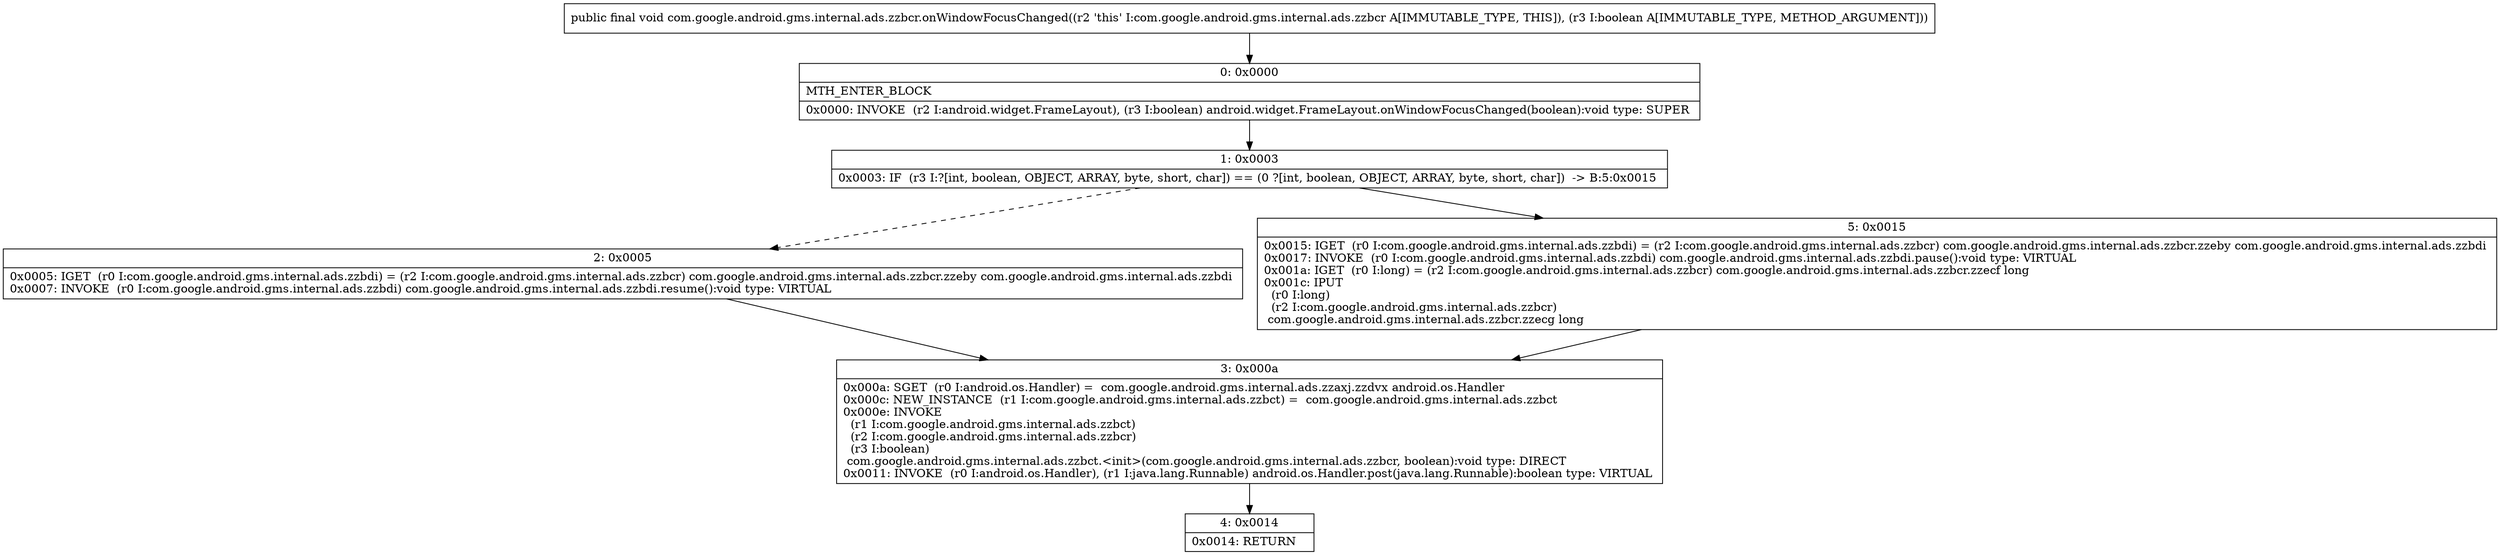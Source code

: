 digraph "CFG forcom.google.android.gms.internal.ads.zzbcr.onWindowFocusChanged(Z)V" {
Node_0 [shape=record,label="{0\:\ 0x0000|MTH_ENTER_BLOCK\l|0x0000: INVOKE  (r2 I:android.widget.FrameLayout), (r3 I:boolean) android.widget.FrameLayout.onWindowFocusChanged(boolean):void type: SUPER \l}"];
Node_1 [shape=record,label="{1\:\ 0x0003|0x0003: IF  (r3 I:?[int, boolean, OBJECT, ARRAY, byte, short, char]) == (0 ?[int, boolean, OBJECT, ARRAY, byte, short, char])  \-\> B:5:0x0015 \l}"];
Node_2 [shape=record,label="{2\:\ 0x0005|0x0005: IGET  (r0 I:com.google.android.gms.internal.ads.zzbdi) = (r2 I:com.google.android.gms.internal.ads.zzbcr) com.google.android.gms.internal.ads.zzbcr.zzeby com.google.android.gms.internal.ads.zzbdi \l0x0007: INVOKE  (r0 I:com.google.android.gms.internal.ads.zzbdi) com.google.android.gms.internal.ads.zzbdi.resume():void type: VIRTUAL \l}"];
Node_3 [shape=record,label="{3\:\ 0x000a|0x000a: SGET  (r0 I:android.os.Handler) =  com.google.android.gms.internal.ads.zzaxj.zzdvx android.os.Handler \l0x000c: NEW_INSTANCE  (r1 I:com.google.android.gms.internal.ads.zzbct) =  com.google.android.gms.internal.ads.zzbct \l0x000e: INVOKE  \l  (r1 I:com.google.android.gms.internal.ads.zzbct)\l  (r2 I:com.google.android.gms.internal.ads.zzbcr)\l  (r3 I:boolean)\l com.google.android.gms.internal.ads.zzbct.\<init\>(com.google.android.gms.internal.ads.zzbcr, boolean):void type: DIRECT \l0x0011: INVOKE  (r0 I:android.os.Handler), (r1 I:java.lang.Runnable) android.os.Handler.post(java.lang.Runnable):boolean type: VIRTUAL \l}"];
Node_4 [shape=record,label="{4\:\ 0x0014|0x0014: RETURN   \l}"];
Node_5 [shape=record,label="{5\:\ 0x0015|0x0015: IGET  (r0 I:com.google.android.gms.internal.ads.zzbdi) = (r2 I:com.google.android.gms.internal.ads.zzbcr) com.google.android.gms.internal.ads.zzbcr.zzeby com.google.android.gms.internal.ads.zzbdi \l0x0017: INVOKE  (r0 I:com.google.android.gms.internal.ads.zzbdi) com.google.android.gms.internal.ads.zzbdi.pause():void type: VIRTUAL \l0x001a: IGET  (r0 I:long) = (r2 I:com.google.android.gms.internal.ads.zzbcr) com.google.android.gms.internal.ads.zzbcr.zzecf long \l0x001c: IPUT  \l  (r0 I:long)\l  (r2 I:com.google.android.gms.internal.ads.zzbcr)\l com.google.android.gms.internal.ads.zzbcr.zzecg long \l}"];
MethodNode[shape=record,label="{public final void com.google.android.gms.internal.ads.zzbcr.onWindowFocusChanged((r2 'this' I:com.google.android.gms.internal.ads.zzbcr A[IMMUTABLE_TYPE, THIS]), (r3 I:boolean A[IMMUTABLE_TYPE, METHOD_ARGUMENT])) }"];
MethodNode -> Node_0;
Node_0 -> Node_1;
Node_1 -> Node_2[style=dashed];
Node_1 -> Node_5;
Node_2 -> Node_3;
Node_3 -> Node_4;
Node_5 -> Node_3;
}

